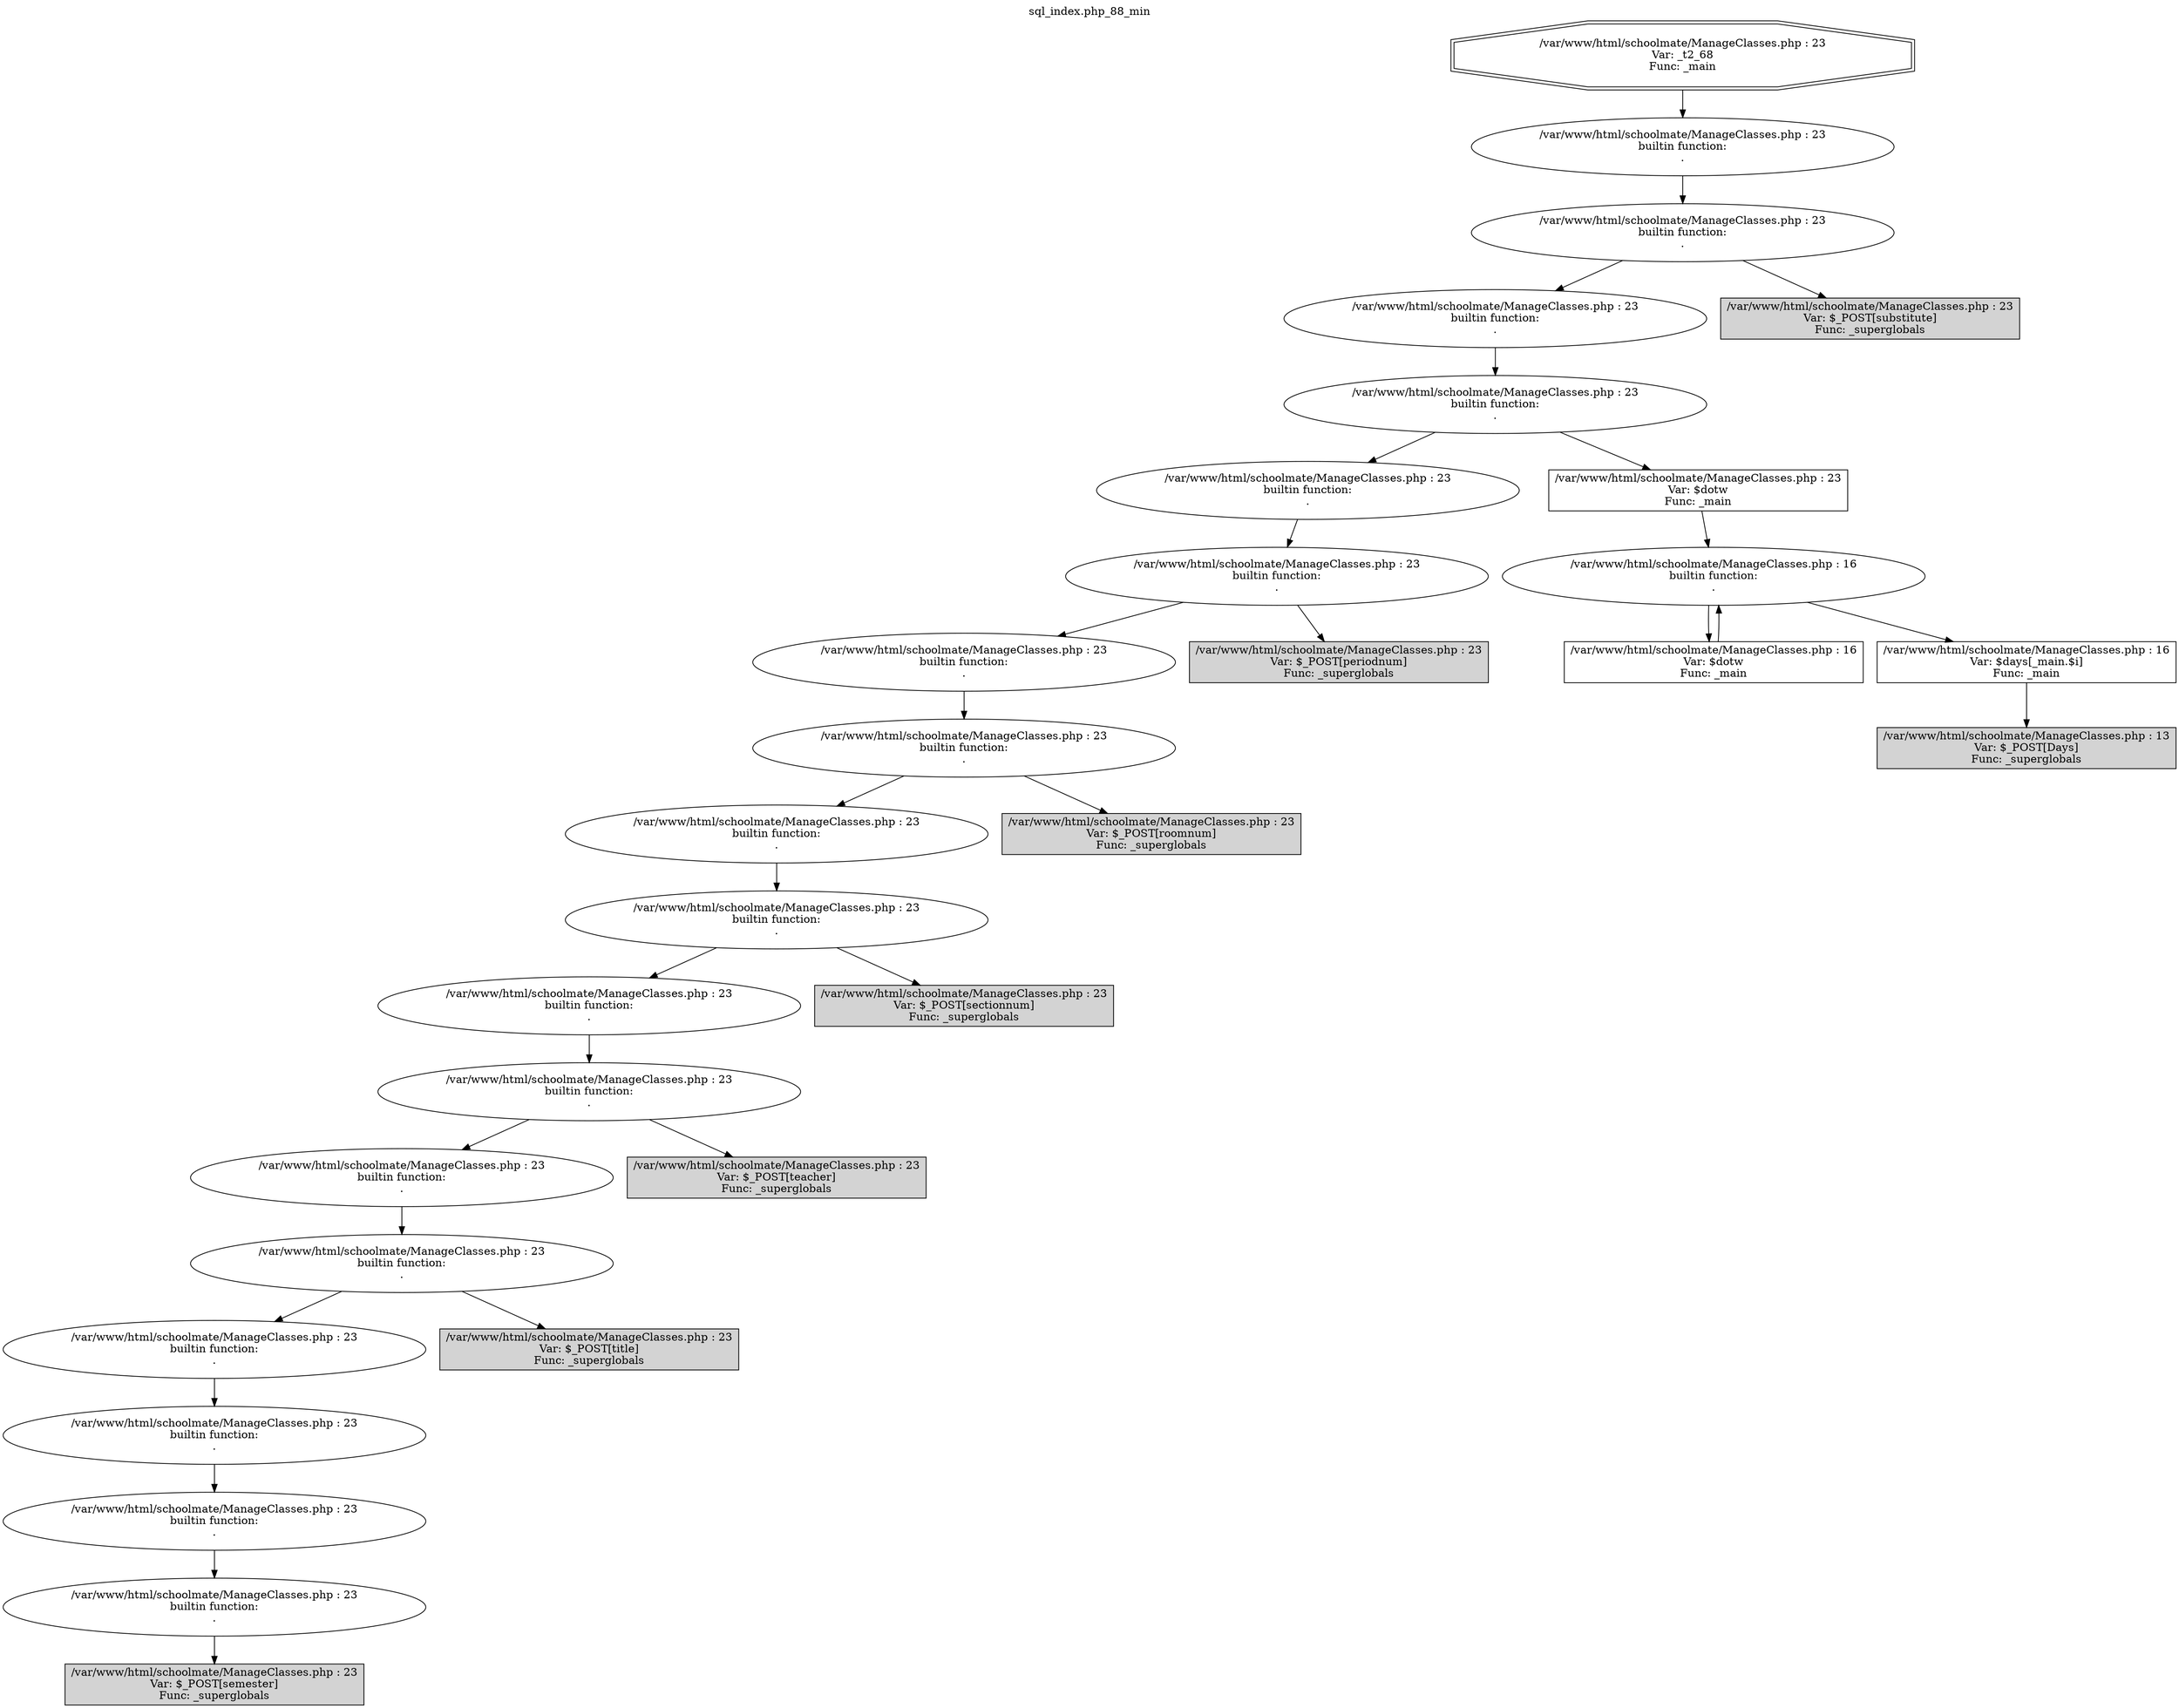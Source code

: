 digraph cfg {
  label="sql_index.php_88_min";
  labelloc=t;
  n1 [shape=doubleoctagon, label="/var/www/html/schoolmate/ManageClasses.php : 23\nVar: _t2_68\nFunc: _main\n"];
  n2 [shape=ellipse, label="/var/www/html/schoolmate/ManageClasses.php : 23\nbuiltin function:\n.\n"];
  n3 [shape=ellipse, label="/var/www/html/schoolmate/ManageClasses.php : 23\nbuiltin function:\n.\n"];
  n4 [shape=ellipse, label="/var/www/html/schoolmate/ManageClasses.php : 23\nbuiltin function:\n.\n"];
  n5 [shape=ellipse, label="/var/www/html/schoolmate/ManageClasses.php : 23\nbuiltin function:\n.\n"];
  n6 [shape=ellipse, label="/var/www/html/schoolmate/ManageClasses.php : 23\nbuiltin function:\n.\n"];
  n7 [shape=ellipse, label="/var/www/html/schoolmate/ManageClasses.php : 23\nbuiltin function:\n.\n"];
  n8 [shape=ellipse, label="/var/www/html/schoolmate/ManageClasses.php : 23\nbuiltin function:\n.\n"];
  n9 [shape=ellipse, label="/var/www/html/schoolmate/ManageClasses.php : 23\nbuiltin function:\n.\n"];
  n10 [shape=ellipse, label="/var/www/html/schoolmate/ManageClasses.php : 23\nbuiltin function:\n.\n"];
  n11 [shape=ellipse, label="/var/www/html/schoolmate/ManageClasses.php : 23\nbuiltin function:\n.\n"];
  n12 [shape=ellipse, label="/var/www/html/schoolmate/ManageClasses.php : 23\nbuiltin function:\n.\n"];
  n13 [shape=ellipse, label="/var/www/html/schoolmate/ManageClasses.php : 23\nbuiltin function:\n.\n"];
  n14 [shape=ellipse, label="/var/www/html/schoolmate/ManageClasses.php : 23\nbuiltin function:\n.\n"];
  n15 [shape=ellipse, label="/var/www/html/schoolmate/ManageClasses.php : 23\nbuiltin function:\n.\n"];
  n16 [shape=ellipse, label="/var/www/html/schoolmate/ManageClasses.php : 23\nbuiltin function:\n.\n"];
  n17 [shape=ellipse, label="/var/www/html/schoolmate/ManageClasses.php : 23\nbuiltin function:\n.\n"];
  n18 [shape=ellipse, label="/var/www/html/schoolmate/ManageClasses.php : 23\nbuiltin function:\n.\n"];
  n19 [shape=ellipse, label="/var/www/html/schoolmate/ManageClasses.php : 23\nbuiltin function:\n.\n"];
  n20 [shape=box, label="/var/www/html/schoolmate/ManageClasses.php : 23\nVar: $_POST[semester]\nFunc: _superglobals\n",style=filled];
  n21 [shape=box, label="/var/www/html/schoolmate/ManageClasses.php : 23\nVar: $_POST[title]\nFunc: _superglobals\n",style=filled];
  n22 [shape=box, label="/var/www/html/schoolmate/ManageClasses.php : 23\nVar: $_POST[teacher]\nFunc: _superglobals\n",style=filled];
  n23 [shape=box, label="/var/www/html/schoolmate/ManageClasses.php : 23\nVar: $_POST[sectionnum]\nFunc: _superglobals\n",style=filled];
  n24 [shape=box, label="/var/www/html/schoolmate/ManageClasses.php : 23\nVar: $_POST[roomnum]\nFunc: _superglobals\n",style=filled];
  n25 [shape=box, label="/var/www/html/schoolmate/ManageClasses.php : 23\nVar: $_POST[periodnum]\nFunc: _superglobals\n",style=filled];
  n26 [shape=box, label="/var/www/html/schoolmate/ManageClasses.php : 23\nVar: $dotw\nFunc: _main\n"];
  n27 [shape=ellipse, label="/var/www/html/schoolmate/ManageClasses.php : 16\nbuiltin function:\n.\n"];
  n28 [shape=box, label="/var/www/html/schoolmate/ManageClasses.php : 16\nVar: $dotw\nFunc: _main\n"];
  n29 [shape=box, label="/var/www/html/schoolmate/ManageClasses.php : 16\nVar: $days[_main.$i]\nFunc: _main\n"];
  n30 [shape=box, label="/var/www/html/schoolmate/ManageClasses.php : 13\nVar: $_POST[Days]\nFunc: _superglobals\n",style=filled];
  n31 [shape=box, label="/var/www/html/schoolmate/ManageClasses.php : 23\nVar: $_POST[substitute]\nFunc: _superglobals\n",style=filled];
  n1 -> n2;
  n2 -> n3;
  n3 -> n4;
  n3 -> n31;
  n4 -> n5;
  n5 -> n6;
  n5 -> n26;
  n6 -> n7;
  n7 -> n8;
  n7 -> n25;
  n8 -> n9;
  n9 -> n10;
  n9 -> n24;
  n10 -> n11;
  n11 -> n12;
  n11 -> n23;
  n12 -> n13;
  n13 -> n14;
  n13 -> n22;
  n14 -> n15;
  n15 -> n16;
  n15 -> n21;
  n16 -> n17;
  n17 -> n18;
  n18 -> n19;
  n19 -> n20;
  n26 -> n27;
  n27 -> n28;
  n27 -> n29;
  n28 -> n27;
  n29 -> n30;
}

